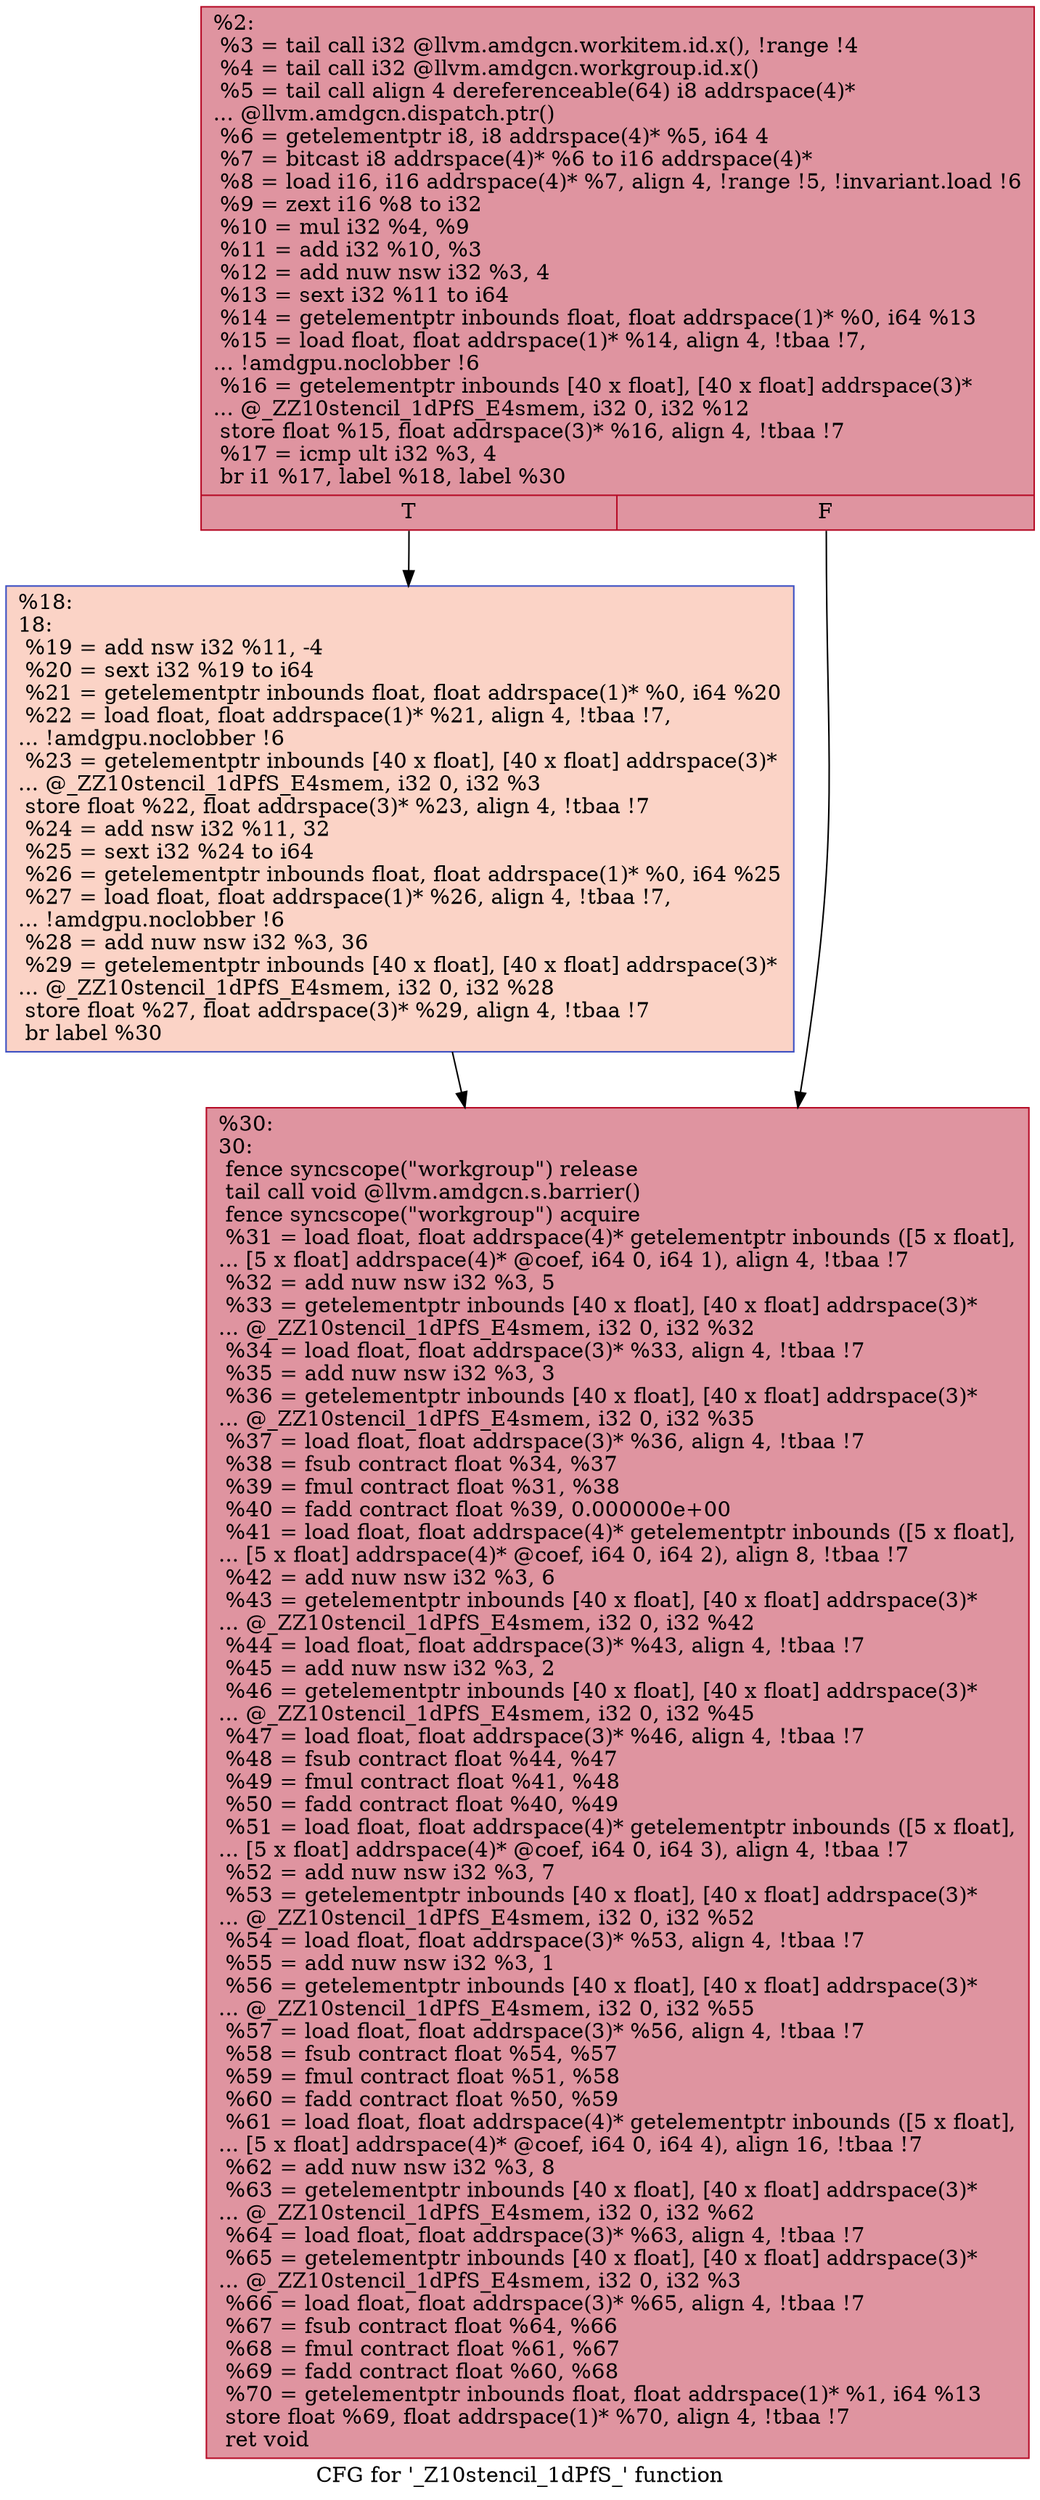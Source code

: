 digraph "CFG for '_Z10stencil_1dPfS_' function" {
	label="CFG for '_Z10stencil_1dPfS_' function";

	Node0x57b2590 [shape=record,color="#b70d28ff", style=filled, fillcolor="#b70d2870",label="{%2:\l  %3 = tail call i32 @llvm.amdgcn.workitem.id.x(), !range !4\l  %4 = tail call i32 @llvm.amdgcn.workgroup.id.x()\l  %5 = tail call align 4 dereferenceable(64) i8 addrspace(4)*\l... @llvm.amdgcn.dispatch.ptr()\l  %6 = getelementptr i8, i8 addrspace(4)* %5, i64 4\l  %7 = bitcast i8 addrspace(4)* %6 to i16 addrspace(4)*\l  %8 = load i16, i16 addrspace(4)* %7, align 4, !range !5, !invariant.load !6\l  %9 = zext i16 %8 to i32\l  %10 = mul i32 %4, %9\l  %11 = add i32 %10, %3\l  %12 = add nuw nsw i32 %3, 4\l  %13 = sext i32 %11 to i64\l  %14 = getelementptr inbounds float, float addrspace(1)* %0, i64 %13\l  %15 = load float, float addrspace(1)* %14, align 4, !tbaa !7,\l... !amdgpu.noclobber !6\l  %16 = getelementptr inbounds [40 x float], [40 x float] addrspace(3)*\l... @_ZZ10stencil_1dPfS_E4smem, i32 0, i32 %12\l  store float %15, float addrspace(3)* %16, align 4, !tbaa !7\l  %17 = icmp ult i32 %3, 4\l  br i1 %17, label %18, label %30\l|{<s0>T|<s1>F}}"];
	Node0x57b2590:s0 -> Node0x57b50f0;
	Node0x57b2590:s1 -> Node0x57b5140;
	Node0x57b50f0 [shape=record,color="#3d50c3ff", style=filled, fillcolor="#f59c7d70",label="{%18:\l18:                                               \l  %19 = add nsw i32 %11, -4\l  %20 = sext i32 %19 to i64\l  %21 = getelementptr inbounds float, float addrspace(1)* %0, i64 %20\l  %22 = load float, float addrspace(1)* %21, align 4, !tbaa !7,\l... !amdgpu.noclobber !6\l  %23 = getelementptr inbounds [40 x float], [40 x float] addrspace(3)*\l... @_ZZ10stencil_1dPfS_E4smem, i32 0, i32 %3\l  store float %22, float addrspace(3)* %23, align 4, !tbaa !7\l  %24 = add nsw i32 %11, 32\l  %25 = sext i32 %24 to i64\l  %26 = getelementptr inbounds float, float addrspace(1)* %0, i64 %25\l  %27 = load float, float addrspace(1)* %26, align 4, !tbaa !7,\l... !amdgpu.noclobber !6\l  %28 = add nuw nsw i32 %3, 36\l  %29 = getelementptr inbounds [40 x float], [40 x float] addrspace(3)*\l... @_ZZ10stencil_1dPfS_E4smem, i32 0, i32 %28\l  store float %27, float addrspace(3)* %29, align 4, !tbaa !7\l  br label %30\l}"];
	Node0x57b50f0 -> Node0x57b5140;
	Node0x57b5140 [shape=record,color="#b70d28ff", style=filled, fillcolor="#b70d2870",label="{%30:\l30:                                               \l  fence syncscope(\"workgroup\") release\l  tail call void @llvm.amdgcn.s.barrier()\l  fence syncscope(\"workgroup\") acquire\l  %31 = load float, float addrspace(4)* getelementptr inbounds ([5 x float],\l... [5 x float] addrspace(4)* @coef, i64 0, i64 1), align 4, !tbaa !7\l  %32 = add nuw nsw i32 %3, 5\l  %33 = getelementptr inbounds [40 x float], [40 x float] addrspace(3)*\l... @_ZZ10stencil_1dPfS_E4smem, i32 0, i32 %32\l  %34 = load float, float addrspace(3)* %33, align 4, !tbaa !7\l  %35 = add nuw nsw i32 %3, 3\l  %36 = getelementptr inbounds [40 x float], [40 x float] addrspace(3)*\l... @_ZZ10stencil_1dPfS_E4smem, i32 0, i32 %35\l  %37 = load float, float addrspace(3)* %36, align 4, !tbaa !7\l  %38 = fsub contract float %34, %37\l  %39 = fmul contract float %31, %38\l  %40 = fadd contract float %39, 0.000000e+00\l  %41 = load float, float addrspace(4)* getelementptr inbounds ([5 x float],\l... [5 x float] addrspace(4)* @coef, i64 0, i64 2), align 8, !tbaa !7\l  %42 = add nuw nsw i32 %3, 6\l  %43 = getelementptr inbounds [40 x float], [40 x float] addrspace(3)*\l... @_ZZ10stencil_1dPfS_E4smem, i32 0, i32 %42\l  %44 = load float, float addrspace(3)* %43, align 4, !tbaa !7\l  %45 = add nuw nsw i32 %3, 2\l  %46 = getelementptr inbounds [40 x float], [40 x float] addrspace(3)*\l... @_ZZ10stencil_1dPfS_E4smem, i32 0, i32 %45\l  %47 = load float, float addrspace(3)* %46, align 4, !tbaa !7\l  %48 = fsub contract float %44, %47\l  %49 = fmul contract float %41, %48\l  %50 = fadd contract float %40, %49\l  %51 = load float, float addrspace(4)* getelementptr inbounds ([5 x float],\l... [5 x float] addrspace(4)* @coef, i64 0, i64 3), align 4, !tbaa !7\l  %52 = add nuw nsw i32 %3, 7\l  %53 = getelementptr inbounds [40 x float], [40 x float] addrspace(3)*\l... @_ZZ10stencil_1dPfS_E4smem, i32 0, i32 %52\l  %54 = load float, float addrspace(3)* %53, align 4, !tbaa !7\l  %55 = add nuw nsw i32 %3, 1\l  %56 = getelementptr inbounds [40 x float], [40 x float] addrspace(3)*\l... @_ZZ10stencil_1dPfS_E4smem, i32 0, i32 %55\l  %57 = load float, float addrspace(3)* %56, align 4, !tbaa !7\l  %58 = fsub contract float %54, %57\l  %59 = fmul contract float %51, %58\l  %60 = fadd contract float %50, %59\l  %61 = load float, float addrspace(4)* getelementptr inbounds ([5 x float],\l... [5 x float] addrspace(4)* @coef, i64 0, i64 4), align 16, !tbaa !7\l  %62 = add nuw nsw i32 %3, 8\l  %63 = getelementptr inbounds [40 x float], [40 x float] addrspace(3)*\l... @_ZZ10stencil_1dPfS_E4smem, i32 0, i32 %62\l  %64 = load float, float addrspace(3)* %63, align 4, !tbaa !7\l  %65 = getelementptr inbounds [40 x float], [40 x float] addrspace(3)*\l... @_ZZ10stencil_1dPfS_E4smem, i32 0, i32 %3\l  %66 = load float, float addrspace(3)* %65, align 4, !tbaa !7\l  %67 = fsub contract float %64, %66\l  %68 = fmul contract float %61, %67\l  %69 = fadd contract float %60, %68\l  %70 = getelementptr inbounds float, float addrspace(1)* %1, i64 %13\l  store float %69, float addrspace(1)* %70, align 4, !tbaa !7\l  ret void\l}"];
}
